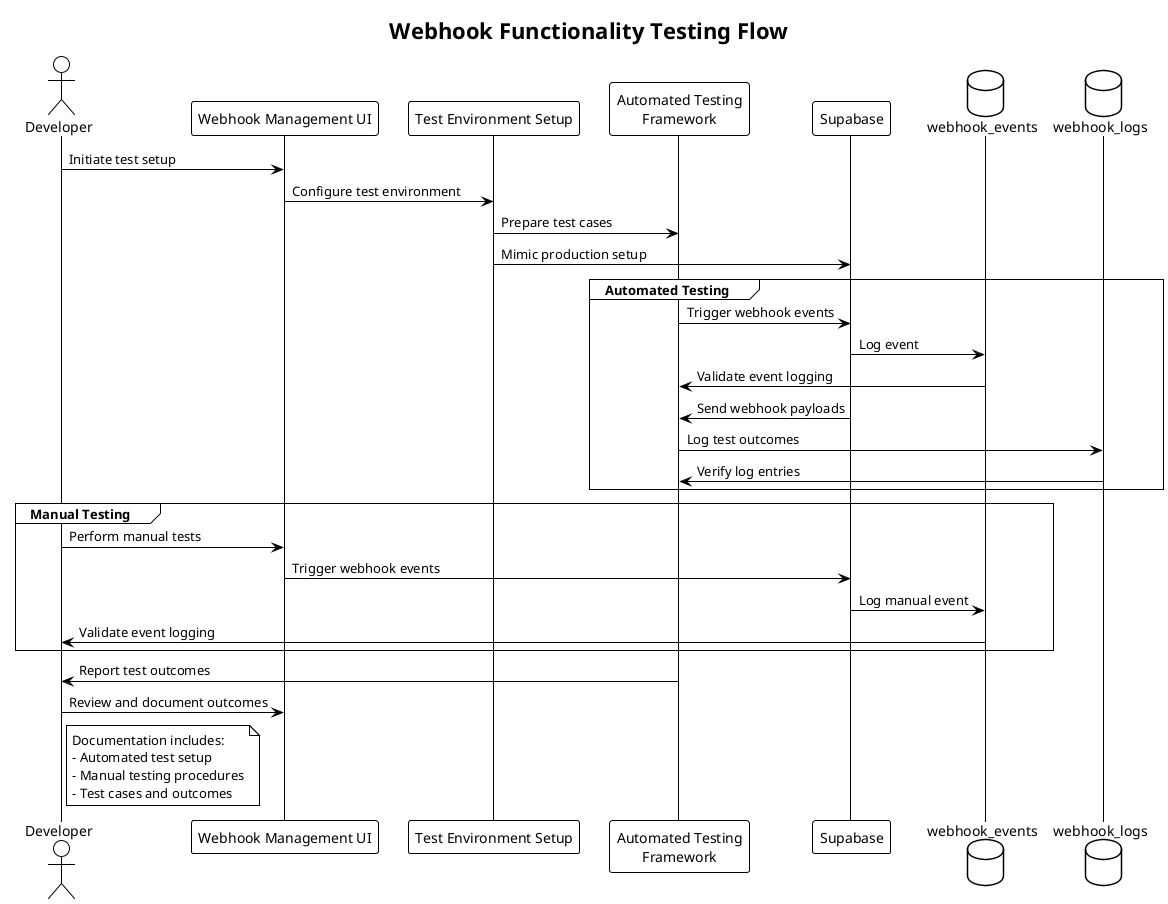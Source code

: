 @startuml
!theme plain

title Webhook Functionality Testing Flow

actor Developer
participant "Webhook Management UI" as UI
participant "Test Environment Setup" as Setup
participant "Automated Testing\nFramework" as ATF
participant Supabase
database "webhook_events" as Events
database "webhook_logs" as Logs

Developer -> UI : Initiate test setup
UI -> Setup : Configure test environment
Setup -> ATF : Prepare test cases
Setup -> Supabase : Mimic production setup

group Automated Testing
    ATF -> Supabase : Trigger webhook events
    Supabase -> Events : Log event
    Events -> ATF : Validate event logging
    Supabase -> ATF : Send webhook payloads
    ATF -> Logs : Log test outcomes
    Logs -> ATF : Verify log entries
end

group Manual Testing
    Developer -> UI : Perform manual tests
    UI -> Supabase : Trigger webhook events
    Supabase -> Events : Log manual event
    Events -> Developer : Validate event logging
end

ATF -> Developer : Report test outcomes
Developer -> UI : Review and document outcomes

note right of Developer : Documentation includes:\n- Automated test setup\n- Manual testing procedures\n- Test cases and outcomes

@enduml